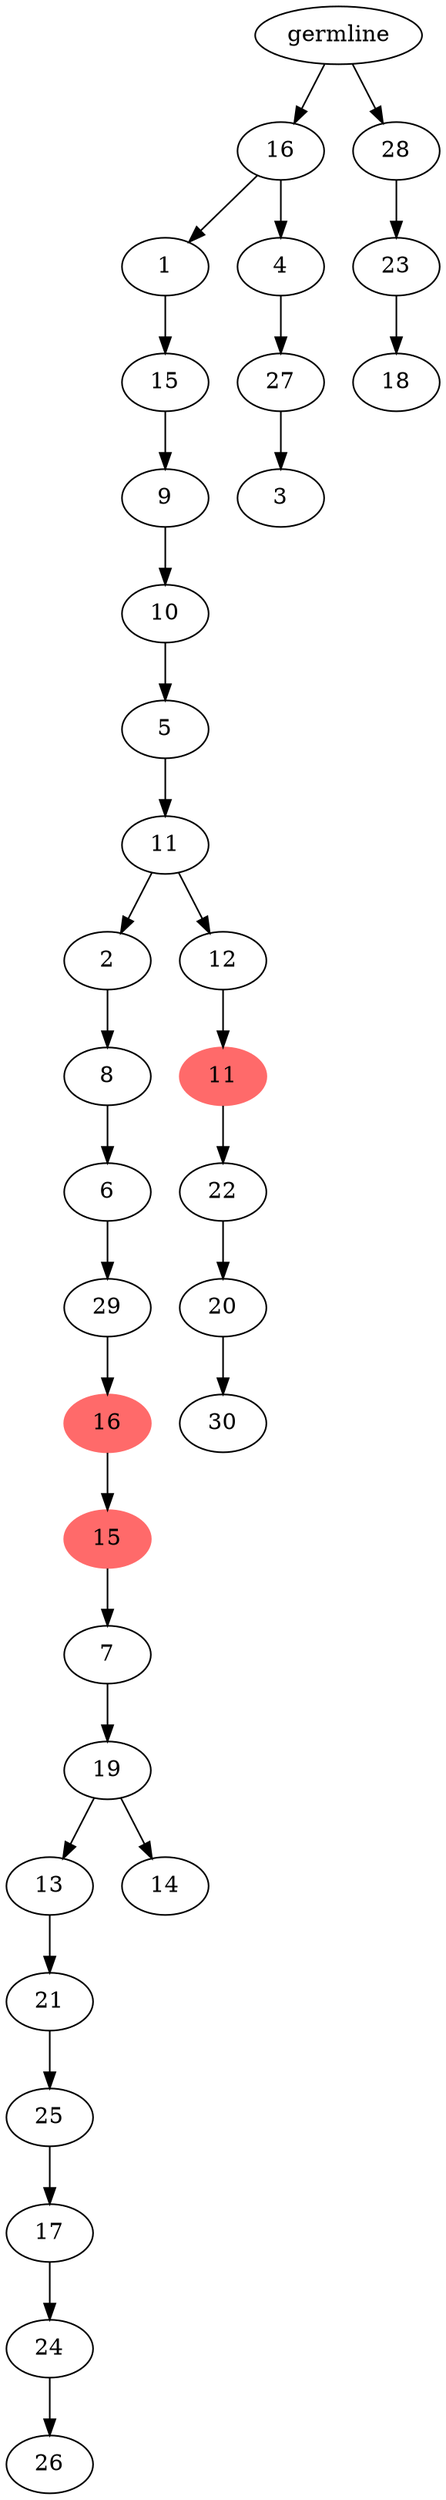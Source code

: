 digraph g {
	"32" -> "33";
	"33" [label="26"];
	"31" -> "32";
	"32" [label="24"];
	"30" -> "31";
	"31" [label="17"];
	"29" -> "30";
	"30" [label="25"];
	"28" -> "29";
	"29" [label="21"];
	"26" -> "27";
	"27" [label="14"];
	"26" -> "28";
	"28" [label="13"];
	"25" -> "26";
	"26" [label="19"];
	"24" -> "25";
	"25" [label="7"];
	"23" -> "24";
	"24" [color=indianred1, style=filled, label="15"];
	"22" -> "23";
	"23" [color=indianred1, style=filled, label="16"];
	"21" -> "22";
	"22" [label="29"];
	"20" -> "21";
	"21" [label="6"];
	"19" -> "20";
	"20" [label="8"];
	"17" -> "18";
	"18" [label="30"];
	"16" -> "17";
	"17" [label="20"];
	"15" -> "16";
	"16" [label="22"];
	"14" -> "15";
	"15" [color=indianred1, style=filled, label="11"];
	"13" -> "14";
	"14" [label="12"];
	"13" -> "19";
	"19" [label="2"];
	"12" -> "13";
	"13" [label="11"];
	"11" -> "12";
	"12" [label="5"];
	"10" -> "11";
	"11" [label="10"];
	"9" -> "10";
	"10" [label="9"];
	"8" -> "9";
	"9" [label="15"];
	"6" -> "7";
	"7" [label="3"];
	"5" -> "6";
	"6" [label="27"];
	"4" -> "5";
	"5" [label="4"];
	"4" -> "8";
	"8" [label="1"];
	"2" -> "3";
	"3" [label="18"];
	"1" -> "2";
	"2" [label="23"];
	"0" -> "1";
	"1" [label="28"];
	"0" -> "4";
	"4" [label="16"];
	"0" [label="germline"];
}
